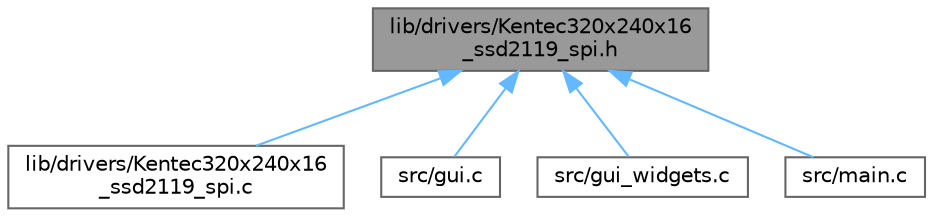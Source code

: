 digraph "lib/drivers/Kentec320x240x16_ssd2119_spi.h"
{
 // LATEX_PDF_SIZE
  bgcolor="transparent";
  edge [fontname=Helvetica,fontsize=10,labelfontname=Helvetica,labelfontsize=10];
  node [fontname=Helvetica,fontsize=10,shape=box,height=0.2,width=0.4];
  Node1 [id="Node000001",label="lib/drivers/Kentec320x240x16\l_ssd2119_spi.h",height=0.2,width=0.4,color="gray40", fillcolor="grey60", style="filled", fontcolor="black",tooltip=" "];
  Node1 -> Node2 [id="edge1_Node000001_Node000002",dir="back",color="steelblue1",style="solid",tooltip=" "];
  Node2 [id="Node000002",label="lib/drivers/Kentec320x240x16\l_ssd2119_spi.c",height=0.2,width=0.4,color="grey40", fillcolor="white", style="filled",URL="$Kentec320x240x16__ssd2119__spi_8c.html",tooltip=" "];
  Node1 -> Node3 [id="edge2_Node000001_Node000003",dir="back",color="steelblue1",style="solid",tooltip=" "];
  Node3 [id="Node000003",label="src/gui.c",height=0.2,width=0.4,color="grey40", fillcolor="white", style="filled",URL="$gui_8c.html",tooltip=" "];
  Node1 -> Node4 [id="edge3_Node000001_Node000004",dir="back",color="steelblue1",style="solid",tooltip=" "];
  Node4 [id="Node000004",label="src/gui_widgets.c",height=0.2,width=0.4,color="grey40", fillcolor="white", style="filled",URL="$gui__widgets_8c.html",tooltip=" "];
  Node1 -> Node5 [id="edge4_Node000001_Node000005",dir="back",color="steelblue1",style="solid",tooltip=" "];
  Node5 [id="Node000005",label="src/main.c",height=0.2,width=0.4,color="grey40", fillcolor="white", style="filled",URL="$main_8c.html",tooltip=" "];
}
